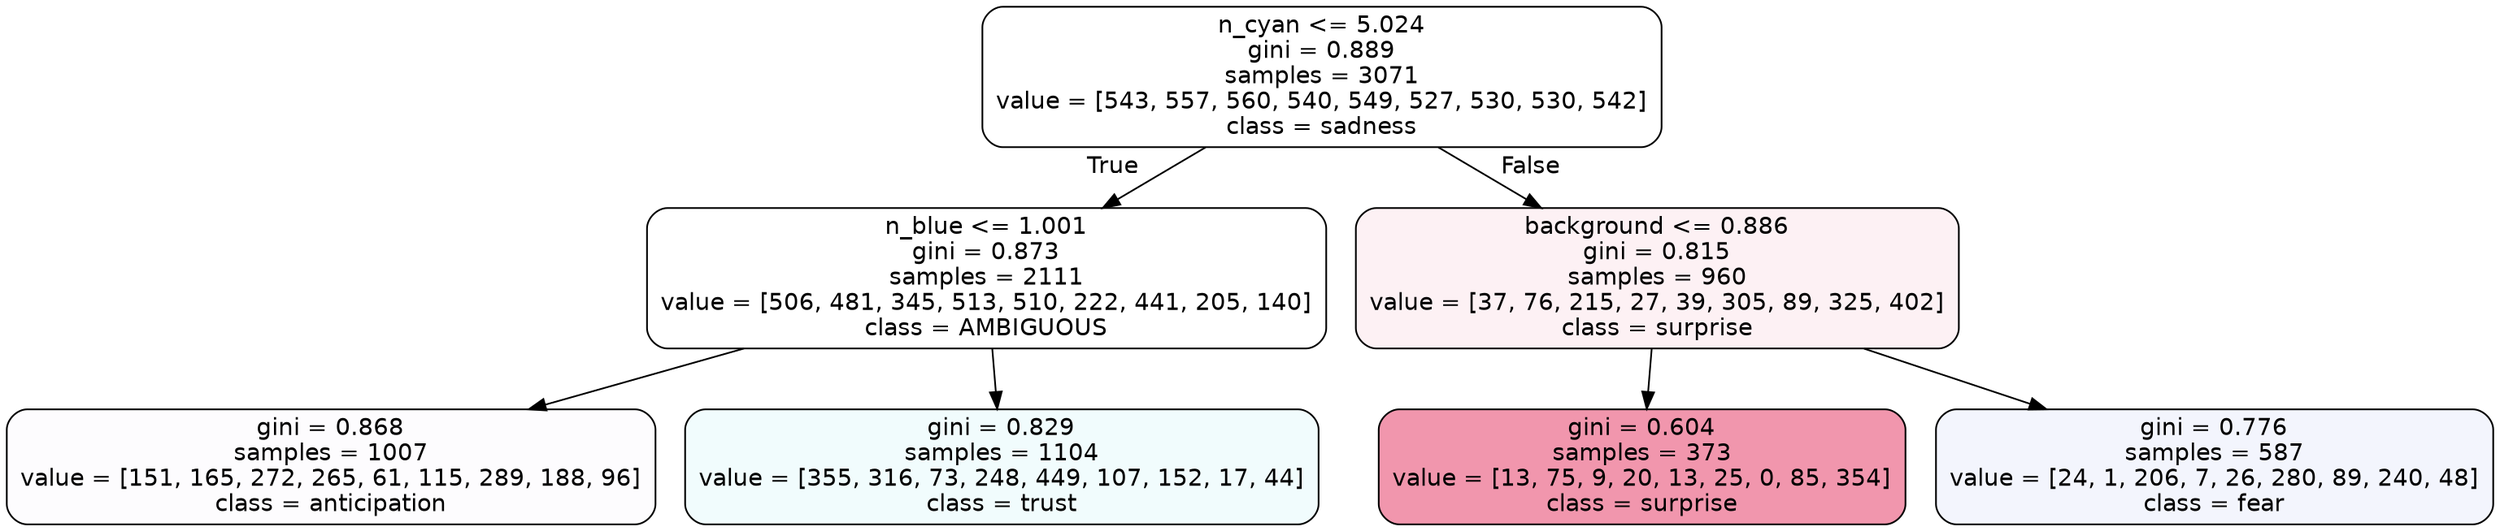 digraph Tree {
node [shape=box, style="filled, rounded", color="black", fontname=helvetica] ;
edge [fontname=helvetica] ;
0 [label="n_cyan <= 5.024\ngini = 0.889\nsamples = 3071\nvalue = [543, 557, 560, 540, 549, 527, 530, 530, 542]\nclass = sadness", fillcolor="#64e53900"] ;
1 [label="n_blue <= 1.001\ngini = 0.873\nsamples = 2111\nvalue = [506, 481, 345, 513, 510, 222, 441, 205, 140]\nclass = AMBIGUOUS", fillcolor="#39e58100"] ;
0 -> 1 [labeldistance=2.5, labelangle=45, headlabel="True"] ;
2 [label="gini = 0.868\nsamples = 1007\nvalue = [151, 165, 272, 265, 61, 115, 289, 188, 96]\nclass = anticipation", fillcolor="#8139e503"] ;
1 -> 2 ;
3 [label="gini = 0.829\nsamples = 1104\nvalue = [355, 316, 73, 248, 449, 107, 152, 17, 44]\nclass = trust", fillcolor="#39d7e511"] ;
1 -> 3 ;
4 [label="background <= 0.886\ngini = 0.815\nsamples = 960\nvalue = [37, 76, 215, 27, 39, 305, 89, 325, 402]\nclass = surprise", fillcolor="#e5396411"] ;
0 -> 4 [labeldistance=2.5, labelangle=-45, headlabel="False"] ;
5 [label="gini = 0.604\nsamples = 373\nvalue = [13, 75, 9, 20, 13, 25, 0, 85, 354]\nclass = surprise", fillcolor="#e5396487"] ;
4 -> 5 ;
6 [label="gini = 0.776\nsamples = 587\nvalue = [24, 1, 206, 7, 26, 280, 89, 240, 48]\nclass = fear", fillcolor="#3964e50f"] ;
4 -> 6 ;
}